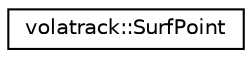 digraph "Graphical Class Hierarchy"
{
 // LATEX_PDF_SIZE
  edge [fontname="Helvetica",fontsize="10",labelfontname="Helvetica",labelfontsize="10"];
  node [fontname="Helvetica",fontsize="10",shape=record];
  rankdir="LR";
  Node0 [label="volatrack::SurfPoint",height=0.2,width=0.4,color="black", fillcolor="white", style="filled",URL="$classvolatrack_1_1SurfPoint.html",tooltip="The SurfPoint class rectangular coordinates, requires one constraint: x * x + y * y + z * z = 1 x,..."];
}
